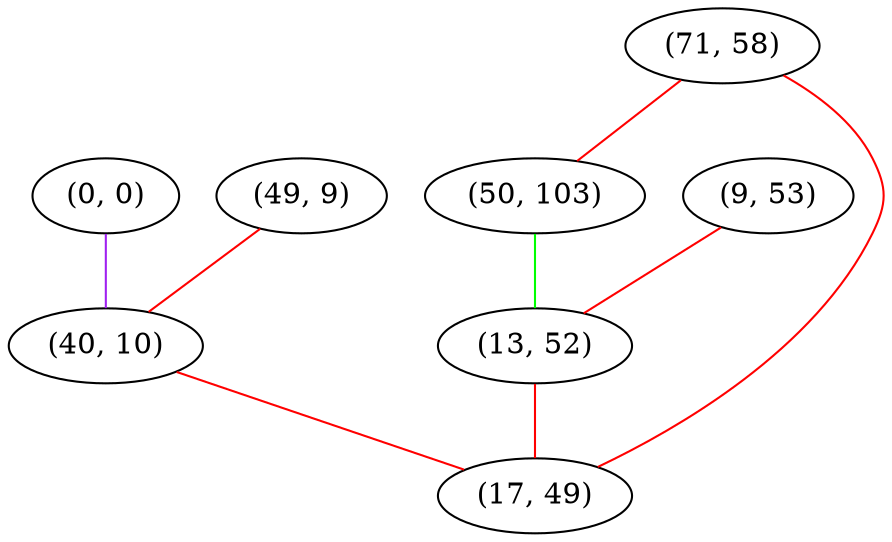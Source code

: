 graph "" {
"(0, 0)";
"(49, 9)";
"(71, 58)";
"(9, 53)";
"(40, 10)";
"(50, 103)";
"(13, 52)";
"(17, 49)";
"(0, 0)" -- "(40, 10)"  [color=purple, key=0, weight=4];
"(49, 9)" -- "(40, 10)"  [color=red, key=0, weight=1];
"(71, 58)" -- "(50, 103)"  [color=red, key=0, weight=1];
"(71, 58)" -- "(17, 49)"  [color=red, key=0, weight=1];
"(9, 53)" -- "(13, 52)"  [color=red, key=0, weight=1];
"(40, 10)" -- "(17, 49)"  [color=red, key=0, weight=1];
"(50, 103)" -- "(13, 52)"  [color=green, key=0, weight=2];
"(13, 52)" -- "(17, 49)"  [color=red, key=0, weight=1];
}
